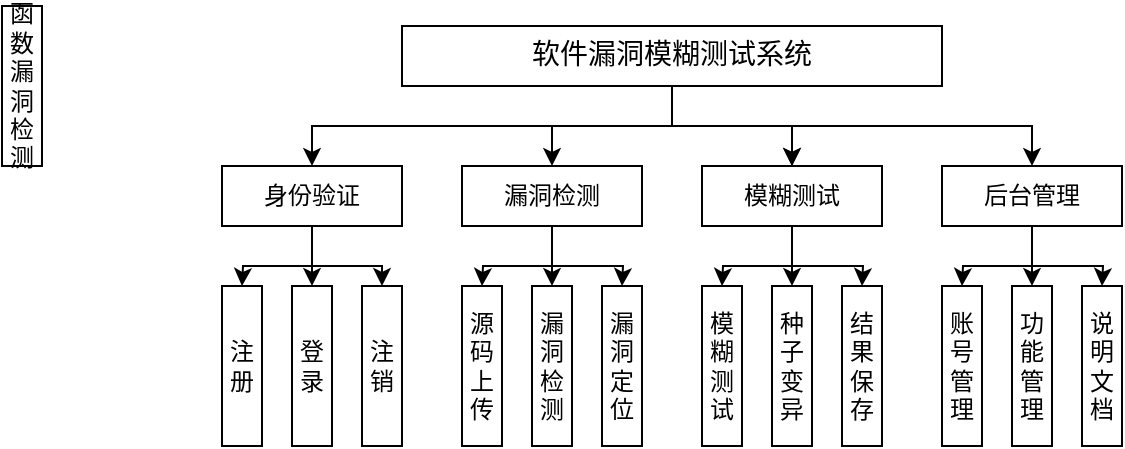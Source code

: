 <mxfile version="24.4.10" type="github">
  <diagram name="Page-1" id="koC9HaDYMUgK84STHC2b">
    <mxGraphModel dx="549" dy="291" grid="1" gridSize="10" guides="1" tooltips="1" connect="1" arrows="1" fold="1" page="1" pageScale="1" pageWidth="827" pageHeight="1169" math="0" shadow="0">
      <root>
        <mxCell id="0" />
        <mxCell id="1" parent="0" />
        <mxCell id="ADZpV2PqfIrlVhwBWigl-1" value="" style="edgeStyle=orthogonalEdgeStyle;rounded=0;orthogonalLoop=1;jettySize=auto;html=1;fontFamily=宋体;fillColor=none;" edge="1" parent="1" source="ADZpV2PqfIrlVhwBWigl-6" target="ADZpV2PqfIrlVhwBWigl-17">
          <mxGeometry relative="1" as="geometry" />
        </mxCell>
        <mxCell id="ADZpV2PqfIrlVhwBWigl-2" value="" style="edgeStyle=orthogonalEdgeStyle;rounded=0;orthogonalLoop=1;jettySize=auto;html=1;fontFamily=宋体;fillColor=none;" edge="1" parent="1" source="ADZpV2PqfIrlVhwBWigl-6" target="ADZpV2PqfIrlVhwBWigl-17">
          <mxGeometry relative="1" as="geometry" />
        </mxCell>
        <mxCell id="ADZpV2PqfIrlVhwBWigl-3" style="edgeStyle=orthogonalEdgeStyle;rounded=0;orthogonalLoop=1;jettySize=auto;html=1;entryX=0.5;entryY=0;entryDx=0;entryDy=0;fontFamily=宋体;fillColor=none;" edge="1" parent="1" source="ADZpV2PqfIrlVhwBWigl-6" target="ADZpV2PqfIrlVhwBWigl-13">
          <mxGeometry relative="1" as="geometry" />
        </mxCell>
        <mxCell id="ADZpV2PqfIrlVhwBWigl-4" style="edgeStyle=orthogonalEdgeStyle;rounded=0;orthogonalLoop=1;jettySize=auto;html=1;entryX=0.5;entryY=0;entryDx=0;entryDy=0;fontFamily=宋体;fillColor=none;" edge="1" parent="1" source="ADZpV2PqfIrlVhwBWigl-6" target="ADZpV2PqfIrlVhwBWigl-9">
          <mxGeometry relative="1" as="geometry" />
        </mxCell>
        <mxCell id="ADZpV2PqfIrlVhwBWigl-5" style="edgeStyle=orthogonalEdgeStyle;rounded=0;orthogonalLoop=1;jettySize=auto;html=1;fontFamily=宋体;fillColor=none;" edge="1" parent="1" source="ADZpV2PqfIrlVhwBWigl-6" target="ADZpV2PqfIrlVhwBWigl-21">
          <mxGeometry relative="1" as="geometry" />
        </mxCell>
        <mxCell id="ADZpV2PqfIrlVhwBWigl-6" value="&lt;font style=&quot;font-size: 14px;&quot;&gt;软件漏洞模糊测试系统&lt;/font&gt;" style="rounded=0;whiteSpace=wrap;html=1;fontFamily=宋体;fillColor=none;" vertex="1" parent="1">
          <mxGeometry x="250" y="110" width="270" height="30" as="geometry" />
        </mxCell>
        <mxCell id="ADZpV2PqfIrlVhwBWigl-7" style="edgeStyle=orthogonalEdgeStyle;rounded=0;orthogonalLoop=1;jettySize=auto;html=1;entryX=0;entryY=0.5;entryDx=0;entryDy=0;fontFamily=宋体;fillColor=none;" edge="1" parent="1" source="ADZpV2PqfIrlVhwBWigl-9">
          <mxGeometry relative="1" as="geometry">
            <mxPoint x="170" y="240" as="targetPoint" />
          </mxGeometry>
        </mxCell>
        <mxCell id="ADZpV2PqfIrlVhwBWigl-8" style="edgeStyle=orthogonalEdgeStyle;rounded=0;orthogonalLoop=1;jettySize=auto;html=1;entryX=0.5;entryY=0;entryDx=0;entryDy=0;fontFamily=宋体;fillColor=none;" edge="1" parent="1" source="ADZpV2PqfIrlVhwBWigl-9" target="ADZpV2PqfIrlVhwBWigl-33">
          <mxGeometry relative="1" as="geometry" />
        </mxCell>
        <mxCell id="ADZpV2PqfIrlVhwBWigl-9" value="身份验证" style="rounded=0;whiteSpace=wrap;html=1;fontFamily=宋体;fillColor=none;" vertex="1" parent="1">
          <mxGeometry x="160" y="180" width="90" height="30" as="geometry" />
        </mxCell>
        <mxCell id="ADZpV2PqfIrlVhwBWigl-10" style="edgeStyle=orthogonalEdgeStyle;rounded=0;orthogonalLoop=1;jettySize=auto;html=1;entryX=0;entryY=0.5;entryDx=0;entryDy=0;fontFamily=宋体;fillColor=none;" edge="1" parent="1" source="ADZpV2PqfIrlVhwBWigl-13">
          <mxGeometry relative="1" as="geometry">
            <mxPoint x="290" y="240" as="targetPoint" />
          </mxGeometry>
        </mxCell>
        <mxCell id="ADZpV2PqfIrlVhwBWigl-11" style="edgeStyle=orthogonalEdgeStyle;rounded=0;orthogonalLoop=1;jettySize=auto;html=1;fontFamily=宋体;fillColor=none;" edge="1" parent="1" source="ADZpV2PqfIrlVhwBWigl-13">
          <mxGeometry relative="1" as="geometry">
            <mxPoint x="325" y="240" as="targetPoint" />
          </mxGeometry>
        </mxCell>
        <mxCell id="ADZpV2PqfIrlVhwBWigl-12" style="edgeStyle=orthogonalEdgeStyle;rounded=0;orthogonalLoop=1;jettySize=auto;html=1;entryX=0;entryY=0.5;entryDx=0;entryDy=0;fontFamily=宋体;fillColor=none;" edge="1" parent="1" source="ADZpV2PqfIrlVhwBWigl-13">
          <mxGeometry relative="1" as="geometry">
            <mxPoint x="360" y="240" as="targetPoint" />
          </mxGeometry>
        </mxCell>
        <mxCell id="ADZpV2PqfIrlVhwBWigl-13" value="漏洞检测" style="rounded=0;whiteSpace=wrap;html=1;fontFamily=宋体;fillColor=none;" vertex="1" parent="1">
          <mxGeometry x="280" y="180" width="90" height="30" as="geometry" />
        </mxCell>
        <mxCell id="ADZpV2PqfIrlVhwBWigl-14" value="" style="edgeStyle=orthogonalEdgeStyle;rounded=0;orthogonalLoop=1;jettySize=auto;html=1;fontFamily=宋体;fillColor=none;" edge="1" parent="1" source="ADZpV2PqfIrlVhwBWigl-17">
          <mxGeometry relative="1" as="geometry">
            <mxPoint x="480" y="240" as="targetPoint" />
          </mxGeometry>
        </mxCell>
        <mxCell id="ADZpV2PqfIrlVhwBWigl-15" style="edgeStyle=orthogonalEdgeStyle;rounded=0;orthogonalLoop=1;jettySize=auto;html=1;entryX=0;entryY=0.5;entryDx=0;entryDy=0;fontFamily=宋体;fillColor=none;" edge="1" parent="1" source="ADZpV2PqfIrlVhwBWigl-17">
          <mxGeometry relative="1" as="geometry">
            <mxPoint x="445" y="240" as="targetPoint" />
          </mxGeometry>
        </mxCell>
        <mxCell id="ADZpV2PqfIrlVhwBWigl-16" style="edgeStyle=orthogonalEdgeStyle;rounded=0;orthogonalLoop=1;jettySize=auto;html=1;entryX=0;entryY=0.5;entryDx=0;entryDy=0;fontFamily=宋体;fillColor=none;" edge="1" parent="1" source="ADZpV2PqfIrlVhwBWigl-17">
          <mxGeometry relative="1" as="geometry">
            <mxPoint x="410" y="240" as="targetPoint" />
          </mxGeometry>
        </mxCell>
        <mxCell id="ADZpV2PqfIrlVhwBWigl-17" value="模糊测试" style="rounded=0;whiteSpace=wrap;html=1;fontFamily=宋体;fillColor=none;" vertex="1" parent="1">
          <mxGeometry x="400" y="180" width="90" height="30" as="geometry" />
        </mxCell>
        <mxCell id="ADZpV2PqfIrlVhwBWigl-18" style="edgeStyle=orthogonalEdgeStyle;rounded=0;orthogonalLoop=1;jettySize=auto;html=1;fontFamily=宋体;fillColor=none;" edge="1" parent="1" source="ADZpV2PqfIrlVhwBWigl-21">
          <mxGeometry relative="1" as="geometry">
            <mxPoint x="565" y="240" as="targetPoint" />
          </mxGeometry>
        </mxCell>
        <mxCell id="ADZpV2PqfIrlVhwBWigl-19" style="edgeStyle=orthogonalEdgeStyle;rounded=0;orthogonalLoop=1;jettySize=auto;html=1;entryX=0;entryY=0.5;entryDx=0;entryDy=0;fontFamily=宋体;fillColor=none;" edge="1" parent="1" source="ADZpV2PqfIrlVhwBWigl-21">
          <mxGeometry relative="1" as="geometry">
            <mxPoint x="600" y="240" as="targetPoint" />
          </mxGeometry>
        </mxCell>
        <mxCell id="ADZpV2PqfIrlVhwBWigl-20" style="edgeStyle=orthogonalEdgeStyle;rounded=0;orthogonalLoop=1;jettySize=auto;html=1;entryX=0;entryY=0.5;entryDx=0;entryDy=0;fontFamily=宋体;fillColor=none;" edge="1" parent="1" source="ADZpV2PqfIrlVhwBWigl-21">
          <mxGeometry relative="1" as="geometry">
            <mxPoint x="530" y="240" as="targetPoint" />
          </mxGeometry>
        </mxCell>
        <mxCell id="ADZpV2PqfIrlVhwBWigl-21" value="后台管理" style="rounded=0;whiteSpace=wrap;html=1;fontFamily=宋体;fillColor=none;" vertex="1" parent="1">
          <mxGeometry x="520" y="180" width="90" height="30" as="geometry" />
        </mxCell>
        <mxCell id="ADZpV2PqfIrlVhwBWigl-33" value="登录" style="rounded=0;whiteSpace=wrap;html=1;rotation=0;fontFamily=宋体;fillColor=none;" vertex="1" parent="1">
          <mxGeometry x="195" y="240" width="20" height="80" as="geometry" />
        </mxCell>
        <mxCell id="ADZpV2PqfIrlVhwBWigl-34" style="edgeStyle=orthogonalEdgeStyle;rounded=0;orthogonalLoop=1;jettySize=auto;html=1;entryX=0;entryY=0.5;entryDx=0;entryDy=0;fontFamily=宋体;fillColor=none;" edge="1" parent="1">
          <mxGeometry relative="1" as="geometry">
            <mxPoint x="200" y="230" as="sourcePoint" />
            <mxPoint x="240" y="240" as="targetPoint" />
            <Array as="points">
              <mxPoint x="240" y="230" />
            </Array>
          </mxGeometry>
        </mxCell>
        <mxCell id="ADZpV2PqfIrlVhwBWigl-38" value="注册" style="rounded=0;rotation=0;fontFamily=宋体;fillColor=none;direction=east;flipH=1;flipV=1;textDirection=ltr;whiteSpace=wrap;html=1;" vertex="1" parent="1">
          <mxGeometry x="160" y="240" width="20" height="80" as="geometry" />
        </mxCell>
        <mxCell id="ADZpV2PqfIrlVhwBWigl-39" value="注销" style="rounded=0;whiteSpace=wrap;html=1;rotation=0;fontFamily=宋体;fillColor=none;" vertex="1" parent="1">
          <mxGeometry x="230" y="240" width="20" height="80" as="geometry" />
        </mxCell>
        <mxCell id="ADZpV2PqfIrlVhwBWigl-41" value="函数漏洞检测" style="rounded=0;rotation=0;fontFamily=宋体;fillColor=none;direction=east;flipH=1;flipV=1;textDirection=ltr;whiteSpace=wrap;html=1;" vertex="1" parent="1">
          <mxGeometry x="50" y="100" width="20" height="80" as="geometry" />
        </mxCell>
        <mxCell id="ADZpV2PqfIrlVhwBWigl-42" value="源码上传" style="rounded=0;rotation=0;fontFamily=宋体;fillColor=none;direction=east;flipH=1;flipV=1;textDirection=ltr;whiteSpace=wrap;html=1;" vertex="1" parent="1">
          <mxGeometry x="280" y="240" width="20" height="80" as="geometry" />
        </mxCell>
        <mxCell id="ADZpV2PqfIrlVhwBWigl-43" value="&lt;font style=&quot;font-size: 12px;&quot;&gt;漏洞检测&lt;/font&gt;" style="rounded=0;rotation=0;fontFamily=宋体;fillColor=none;direction=east;flipH=1;flipV=1;textDirection=ltr;whiteSpace=wrap;html=1;" vertex="1" parent="1">
          <mxGeometry x="315" y="240" width="20" height="80" as="geometry" />
        </mxCell>
        <mxCell id="ADZpV2PqfIrlVhwBWigl-44" value="漏洞定位" style="rounded=0;rotation=0;fontFamily=宋体;fillColor=none;direction=east;flipH=1;flipV=1;textDirection=ltr;whiteSpace=wrap;html=1;" vertex="1" parent="1">
          <mxGeometry x="350" y="240" width="20" height="80" as="geometry" />
        </mxCell>
        <mxCell id="ADZpV2PqfIrlVhwBWigl-45" value="模糊测试" style="rounded=0;rotation=0;fontFamily=宋体;fillColor=none;direction=east;flipH=1;flipV=1;textDirection=ltr;whiteSpace=wrap;html=1;" vertex="1" parent="1">
          <mxGeometry x="400" y="240" width="20" height="80" as="geometry" />
        </mxCell>
        <mxCell id="ADZpV2PqfIrlVhwBWigl-46" value="种子变异" style="rounded=0;rotation=0;fontFamily=宋体;fillColor=none;direction=east;flipH=1;flipV=1;textDirection=ltr;whiteSpace=wrap;html=1;" vertex="1" parent="1">
          <mxGeometry x="435" y="240" width="20" height="80" as="geometry" />
        </mxCell>
        <mxCell id="ADZpV2PqfIrlVhwBWigl-49" value="结果保存" style="rounded=0;rotation=0;fontFamily=宋体;fillColor=none;direction=east;flipH=1;flipV=1;textDirection=ltr;whiteSpace=wrap;html=1;" vertex="1" parent="1">
          <mxGeometry x="470" y="240" width="20" height="80" as="geometry" />
        </mxCell>
        <mxCell id="ADZpV2PqfIrlVhwBWigl-50" value="账号管理" style="rounded=0;rotation=0;fontFamily=宋体;fillColor=none;direction=east;flipH=1;flipV=1;textDirection=ltr;whiteSpace=wrap;html=1;" vertex="1" parent="1">
          <mxGeometry x="520" y="240" width="20" height="80" as="geometry" />
        </mxCell>
        <mxCell id="ADZpV2PqfIrlVhwBWigl-51" value="功能管理" style="rounded=0;rotation=0;fontFamily=宋体;fillColor=none;direction=east;flipH=1;flipV=1;textDirection=ltr;whiteSpace=wrap;html=1;" vertex="1" parent="1">
          <mxGeometry x="555" y="240" width="20" height="80" as="geometry" />
        </mxCell>
        <mxCell id="ADZpV2PqfIrlVhwBWigl-53" value="说明文档" style="rounded=0;rotation=0;fontFamily=宋体;fillColor=none;direction=east;flipH=1;flipV=1;textDirection=ltr;whiteSpace=wrap;html=1;" vertex="1" parent="1">
          <mxGeometry x="590" y="240" width="20" height="80" as="geometry" />
        </mxCell>
      </root>
    </mxGraphModel>
  </diagram>
</mxfile>
